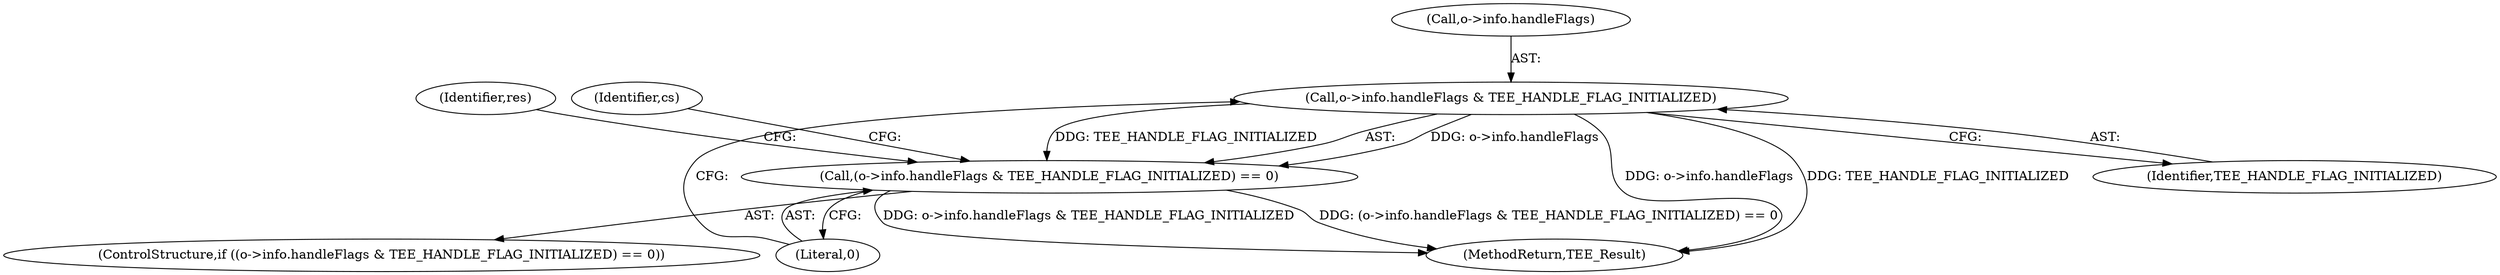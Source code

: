 digraph "0_optee_os_70697bf3c5dc3d201341b01a1a8e5bc6d2fb48f8_0@pointer" {
"1000238" [label="(Call,o->info.handleFlags & TEE_HANDLE_FLAG_INITIALIZED)"];
"1000237" [label="(Call,(o->info.handleFlags & TEE_HANDLE_FLAG_INITIALIZED) == 0)"];
"1000237" [label="(Call,(o->info.handleFlags & TEE_HANDLE_FLAG_INITIALIZED) == 0)"];
"1000244" [label="(Identifier,TEE_HANDLE_FLAG_INITIALIZED)"];
"1000238" [label="(Call,o->info.handleFlags & TEE_HANDLE_FLAG_INITIALIZED)"];
"1000377" [label="(MethodReturn,TEE_Result)"];
"1000236" [label="(ControlStructure,if ((o->info.handleFlags & TEE_HANDLE_FLAG_INITIALIZED) == 0))"];
"1000248" [label="(Identifier,res)"];
"1000239" [label="(Call,o->info.handleFlags)"];
"1000254" [label="(Identifier,cs)"];
"1000245" [label="(Literal,0)"];
"1000238" -> "1000237"  [label="AST: "];
"1000238" -> "1000244"  [label="CFG: "];
"1000239" -> "1000238"  [label="AST: "];
"1000244" -> "1000238"  [label="AST: "];
"1000245" -> "1000238"  [label="CFG: "];
"1000238" -> "1000377"  [label="DDG: o->info.handleFlags"];
"1000238" -> "1000377"  [label="DDG: TEE_HANDLE_FLAG_INITIALIZED"];
"1000238" -> "1000237"  [label="DDG: o->info.handleFlags"];
"1000238" -> "1000237"  [label="DDG: TEE_HANDLE_FLAG_INITIALIZED"];
"1000237" -> "1000236"  [label="AST: "];
"1000237" -> "1000245"  [label="CFG: "];
"1000245" -> "1000237"  [label="AST: "];
"1000248" -> "1000237"  [label="CFG: "];
"1000254" -> "1000237"  [label="CFG: "];
"1000237" -> "1000377"  [label="DDG: (o->info.handleFlags & TEE_HANDLE_FLAG_INITIALIZED) == 0"];
"1000237" -> "1000377"  [label="DDG: o->info.handleFlags & TEE_HANDLE_FLAG_INITIALIZED"];
}
